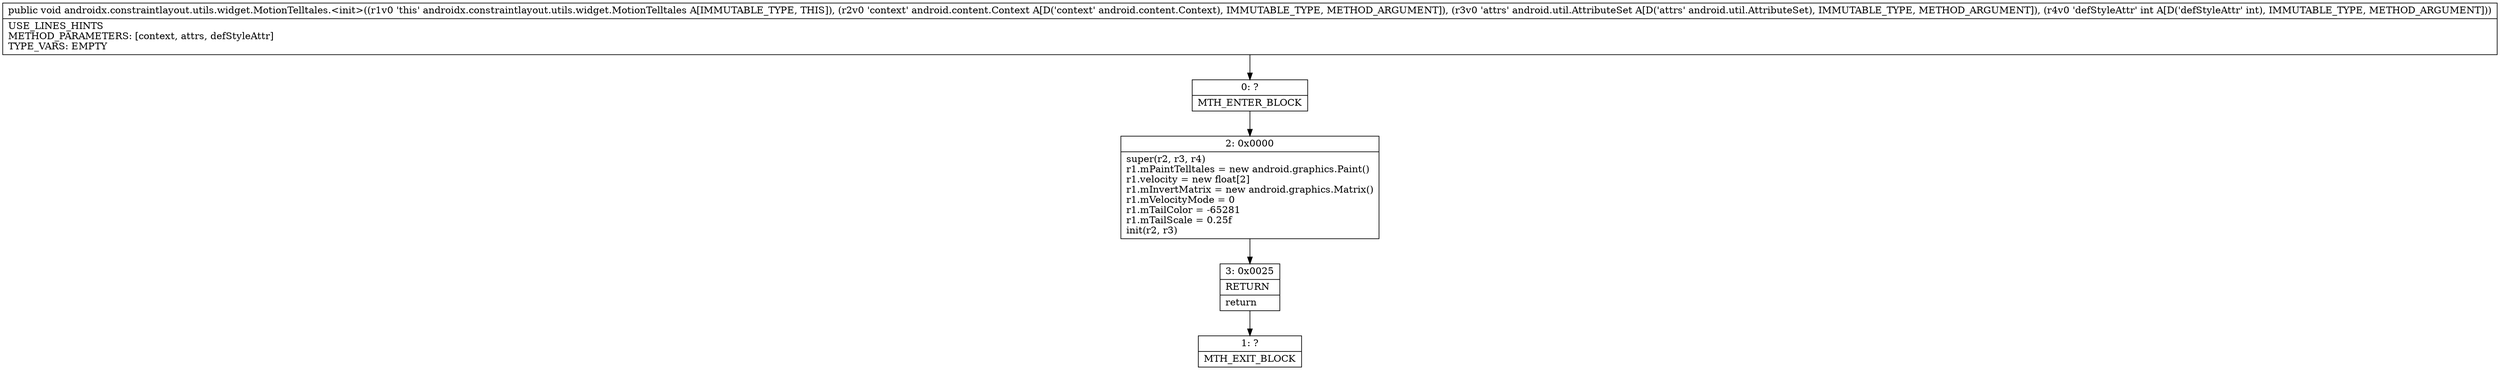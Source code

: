 digraph "CFG forandroidx.constraintlayout.utils.widget.MotionTelltales.\<init\>(Landroid\/content\/Context;Landroid\/util\/AttributeSet;I)V" {
Node_0 [shape=record,label="{0\:\ ?|MTH_ENTER_BLOCK\l}"];
Node_2 [shape=record,label="{2\:\ 0x0000|super(r2, r3, r4)\lr1.mPaintTelltales = new android.graphics.Paint()\lr1.velocity = new float[2]\lr1.mInvertMatrix = new android.graphics.Matrix()\lr1.mVelocityMode = 0\lr1.mTailColor = \-65281\lr1.mTailScale = 0.25f\linit(r2, r3)\l}"];
Node_3 [shape=record,label="{3\:\ 0x0025|RETURN\l|return\l}"];
Node_1 [shape=record,label="{1\:\ ?|MTH_EXIT_BLOCK\l}"];
MethodNode[shape=record,label="{public void androidx.constraintlayout.utils.widget.MotionTelltales.\<init\>((r1v0 'this' androidx.constraintlayout.utils.widget.MotionTelltales A[IMMUTABLE_TYPE, THIS]), (r2v0 'context' android.content.Context A[D('context' android.content.Context), IMMUTABLE_TYPE, METHOD_ARGUMENT]), (r3v0 'attrs' android.util.AttributeSet A[D('attrs' android.util.AttributeSet), IMMUTABLE_TYPE, METHOD_ARGUMENT]), (r4v0 'defStyleAttr' int A[D('defStyleAttr' int), IMMUTABLE_TYPE, METHOD_ARGUMENT]))  | USE_LINES_HINTS\lMETHOD_PARAMETERS: [context, attrs, defStyleAttr]\lTYPE_VARS: EMPTY\l}"];
MethodNode -> Node_0;Node_0 -> Node_2;
Node_2 -> Node_3;
Node_3 -> Node_1;
}

